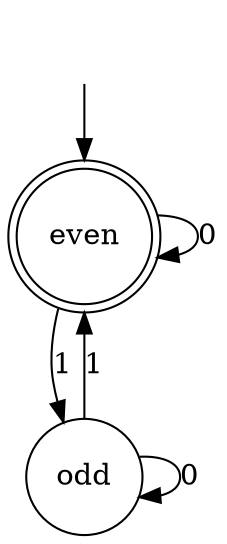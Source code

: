 digraph Automaton {

even [shape = doublecircle];

_nil [style = invis];

odd [shape = circle];

odd -> odd [label = "0"];

_nil -> even;

even -> odd [label = "1"];

odd -> even [label = "1"];

even -> even [label = "0"];

}
